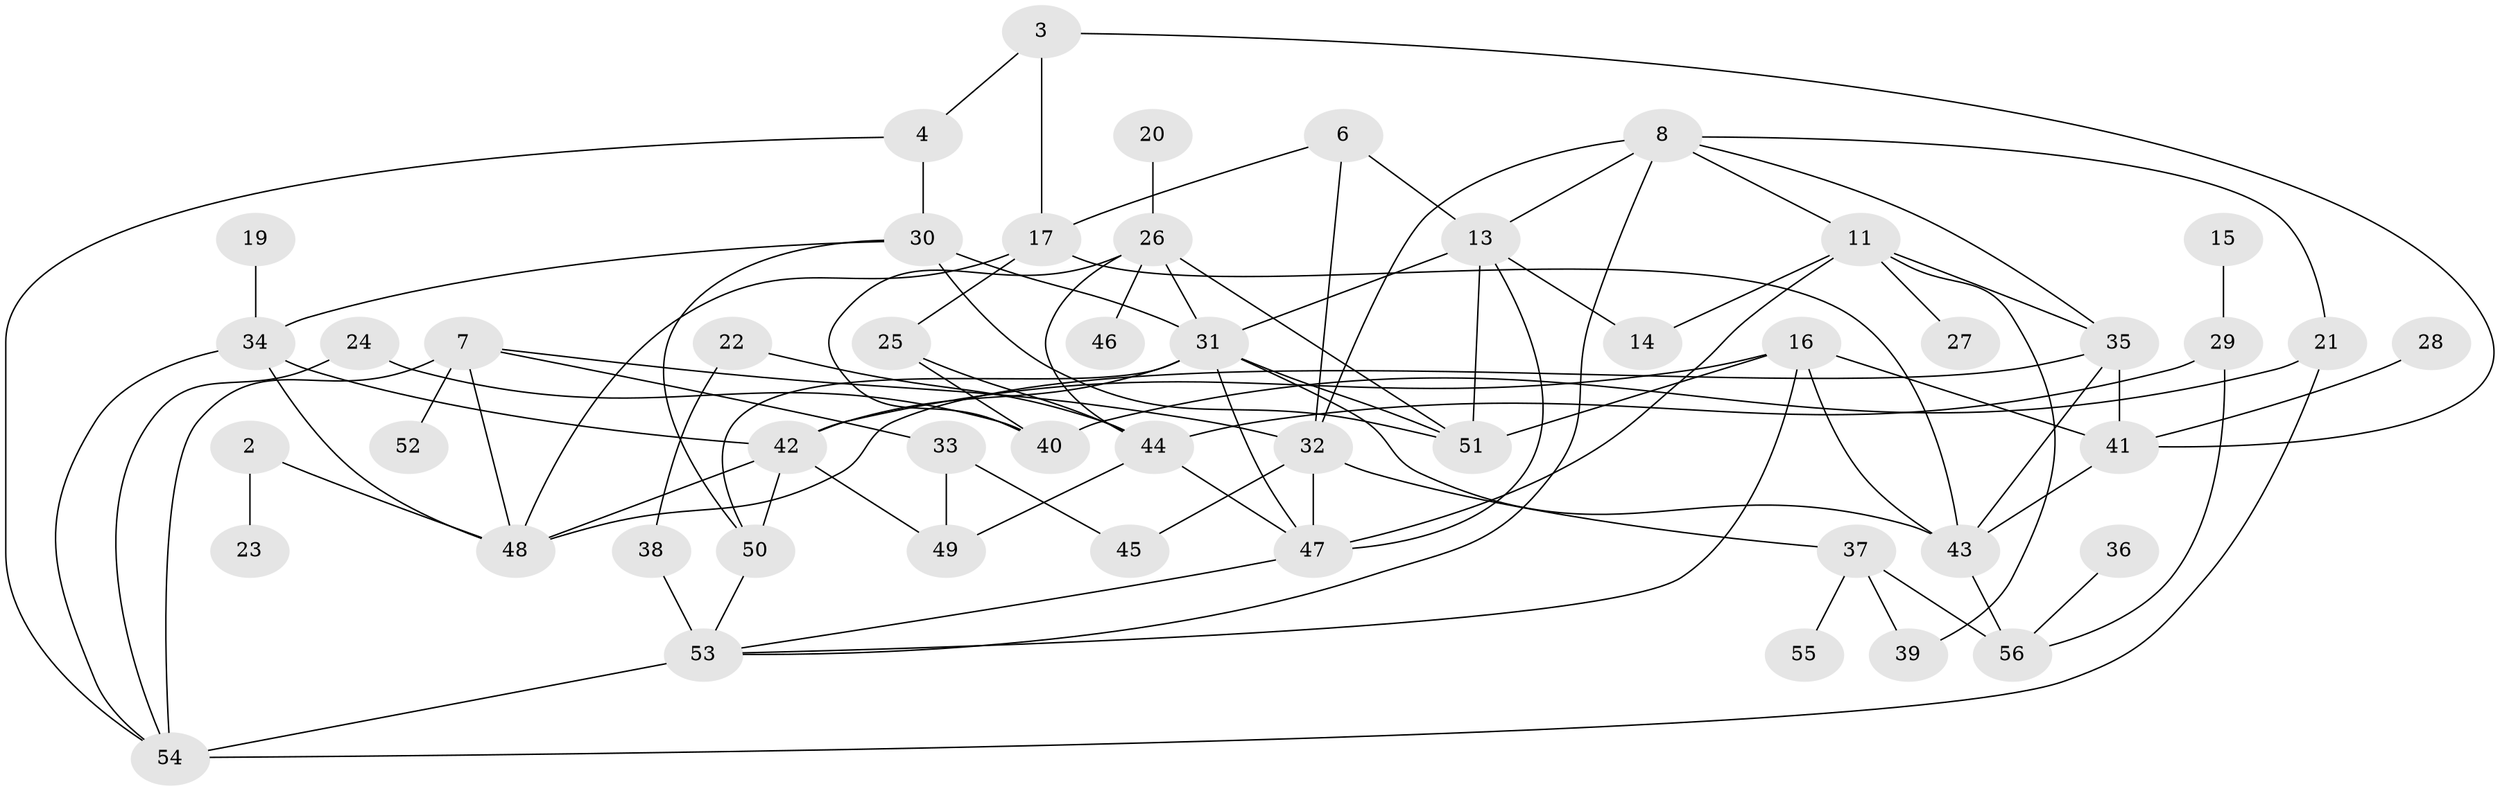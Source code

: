 // original degree distribution, {4: 0.125, 3: 0.22321428571428573, 2: 0.2857142857142857, 5: 0.09821428571428571, 0: 0.044642857142857144, 1: 0.16071428571428573, 6: 0.03571428571428571, 7: 0.017857142857142856, 8: 0.008928571428571428}
// Generated by graph-tools (version 1.1) at 2025/35/03/04/25 23:35:51]
// undirected, 50 vertices, 92 edges
graph export_dot {
  node [color=gray90,style=filled];
  2;
  3;
  4;
  6;
  7;
  8;
  11;
  13;
  14;
  15;
  16;
  17;
  19;
  20;
  21;
  22;
  23;
  24;
  25;
  26;
  27;
  28;
  29;
  30;
  31;
  32;
  33;
  34;
  35;
  36;
  37;
  38;
  39;
  40;
  41;
  42;
  43;
  44;
  45;
  46;
  47;
  48;
  49;
  50;
  51;
  52;
  53;
  54;
  55;
  56;
  2 -- 23 [weight=1.0];
  2 -- 48 [weight=1.0];
  3 -- 4 [weight=1.0];
  3 -- 17 [weight=1.0];
  3 -- 41 [weight=1.0];
  4 -- 30 [weight=1.0];
  4 -- 54 [weight=1.0];
  6 -- 13 [weight=1.0];
  6 -- 17 [weight=1.0];
  6 -- 32 [weight=1.0];
  7 -- 32 [weight=1.0];
  7 -- 33 [weight=1.0];
  7 -- 48 [weight=1.0];
  7 -- 52 [weight=1.0];
  7 -- 54 [weight=2.0];
  8 -- 11 [weight=1.0];
  8 -- 13 [weight=1.0];
  8 -- 21 [weight=1.0];
  8 -- 32 [weight=1.0];
  8 -- 35 [weight=1.0];
  8 -- 53 [weight=1.0];
  11 -- 14 [weight=1.0];
  11 -- 27 [weight=1.0];
  11 -- 35 [weight=1.0];
  11 -- 39 [weight=1.0];
  11 -- 47 [weight=1.0];
  13 -- 14 [weight=2.0];
  13 -- 31 [weight=1.0];
  13 -- 47 [weight=1.0];
  13 -- 51 [weight=2.0];
  15 -- 29 [weight=1.0];
  16 -- 41 [weight=1.0];
  16 -- 42 [weight=1.0];
  16 -- 43 [weight=1.0];
  16 -- 51 [weight=1.0];
  16 -- 53 [weight=1.0];
  17 -- 25 [weight=1.0];
  17 -- 43 [weight=1.0];
  17 -- 48 [weight=1.0];
  19 -- 34 [weight=1.0];
  20 -- 26 [weight=1.0];
  21 -- 40 [weight=1.0];
  21 -- 54 [weight=1.0];
  22 -- 38 [weight=1.0];
  22 -- 44 [weight=1.0];
  24 -- 40 [weight=1.0];
  24 -- 54 [weight=1.0];
  25 -- 40 [weight=1.0];
  25 -- 44 [weight=1.0];
  26 -- 31 [weight=1.0];
  26 -- 40 [weight=1.0];
  26 -- 44 [weight=1.0];
  26 -- 46 [weight=1.0];
  26 -- 51 [weight=2.0];
  28 -- 41 [weight=1.0];
  29 -- 44 [weight=1.0];
  29 -- 56 [weight=1.0];
  30 -- 31 [weight=1.0];
  30 -- 34 [weight=1.0];
  30 -- 50 [weight=1.0];
  30 -- 51 [weight=1.0];
  31 -- 42 [weight=1.0];
  31 -- 43 [weight=1.0];
  31 -- 47 [weight=1.0];
  31 -- 50 [weight=1.0];
  31 -- 51 [weight=1.0];
  32 -- 37 [weight=1.0];
  32 -- 45 [weight=1.0];
  32 -- 47 [weight=2.0];
  33 -- 45 [weight=1.0];
  33 -- 49 [weight=1.0];
  34 -- 42 [weight=1.0];
  34 -- 48 [weight=1.0];
  34 -- 54 [weight=1.0];
  35 -- 41 [weight=1.0];
  35 -- 43 [weight=1.0];
  35 -- 48 [weight=1.0];
  36 -- 56 [weight=1.0];
  37 -- 39 [weight=1.0];
  37 -- 55 [weight=1.0];
  37 -- 56 [weight=2.0];
  38 -- 53 [weight=3.0];
  41 -- 43 [weight=1.0];
  42 -- 48 [weight=1.0];
  42 -- 49 [weight=1.0];
  42 -- 50 [weight=1.0];
  43 -- 56 [weight=1.0];
  44 -- 47 [weight=1.0];
  44 -- 49 [weight=1.0];
  47 -- 53 [weight=1.0];
  50 -- 53 [weight=1.0];
  53 -- 54 [weight=1.0];
}
